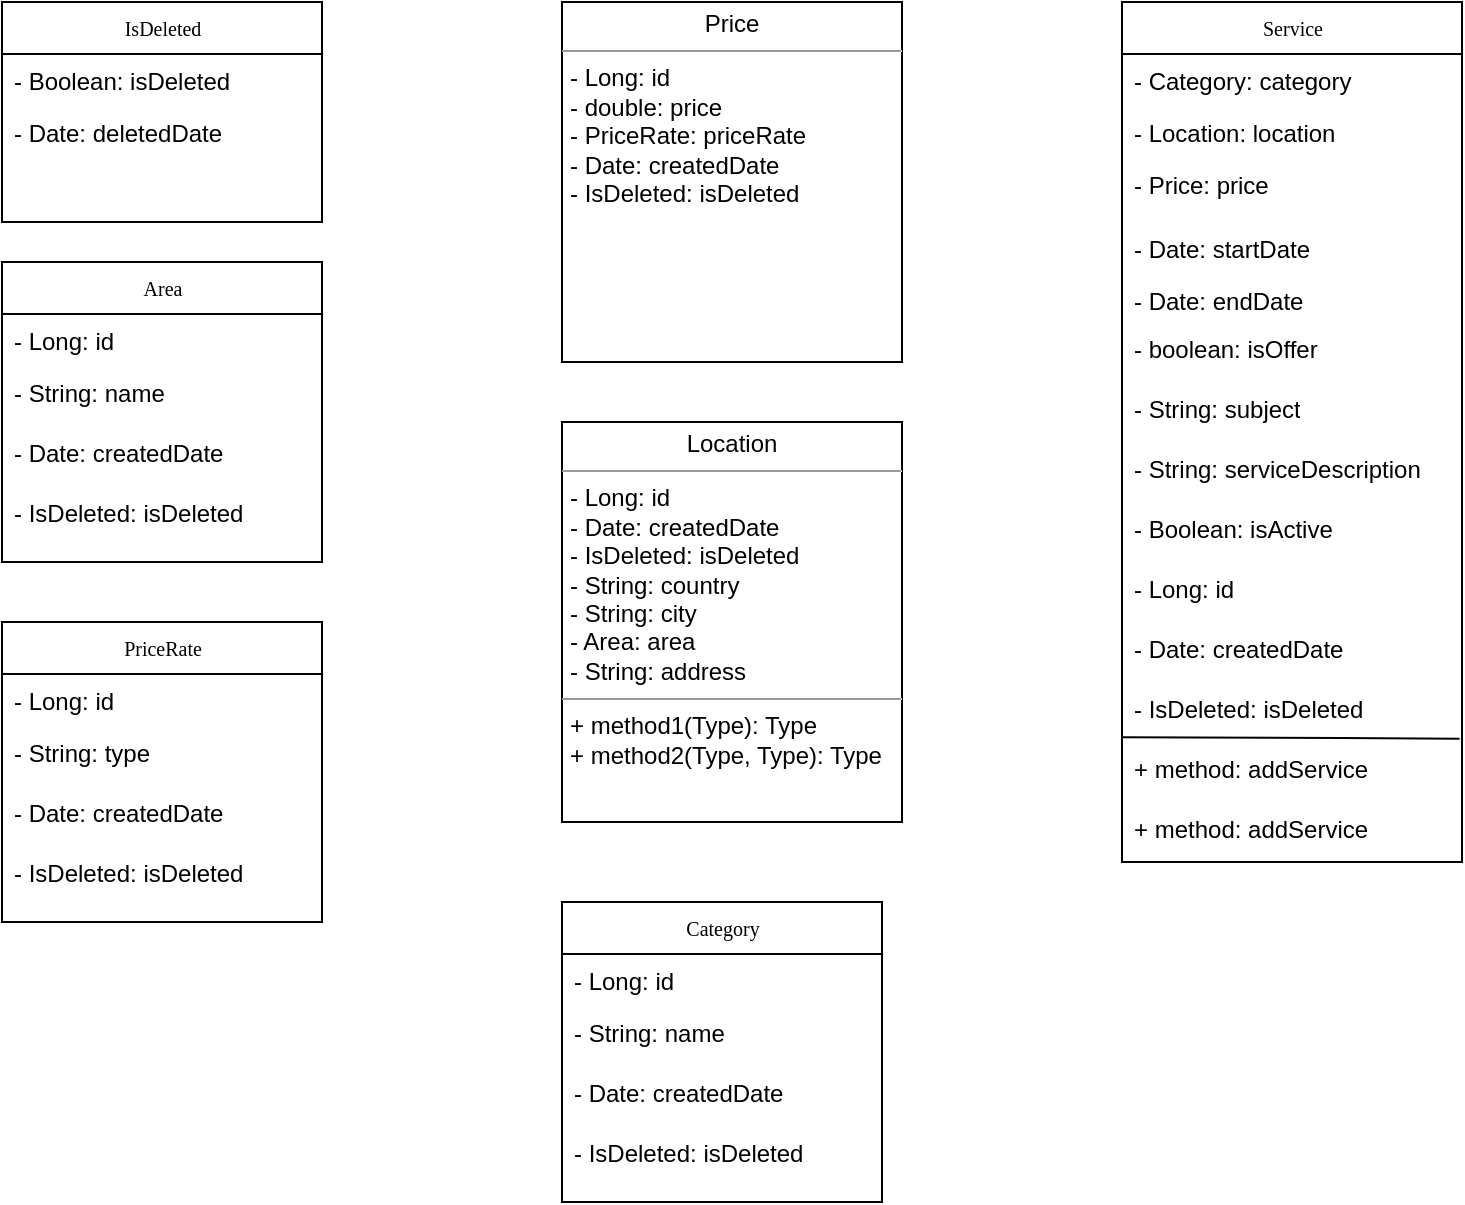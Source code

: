 <mxfile version="12.8.1" type="github">
  <diagram name="Page-1" id="c4acf3e9-155e-7222-9cf6-157b1a14988f">
    <mxGraphModel dx="1888" dy="548" grid="1" gridSize="10" guides="1" tooltips="1" connect="1" arrows="1" fold="1" page="1" pageScale="1" pageWidth="850" pageHeight="1100" background="#ffffff" math="0" shadow="0">
      <root>
        <mxCell id="0" />
        <mxCell id="1" parent="0" />
        <mxCell id="17acba5748e5396b-20" value="Category" style="swimlane;html=1;fontStyle=0;childLayout=stackLayout;horizontal=1;startSize=26;fillColor=none;horizontalStack=0;resizeParent=1;resizeLast=0;collapsible=1;marginBottom=0;swimlaneFillColor=#ffffff;rounded=0;shadow=0;comic=0;labelBackgroundColor=none;strokeWidth=1;fontFamily=Verdana;fontSize=10;align=center;" parent="1" vertex="1">
          <mxGeometry x="-560" y="450" width="160" height="150" as="geometry" />
        </mxCell>
        <mxCell id="17acba5748e5396b-21" value="- Long: id" style="text;html=1;strokeColor=none;fillColor=none;align=left;verticalAlign=top;spacingLeft=4;spacingRight=4;whiteSpace=wrap;overflow=hidden;rotatable=0;points=[[0,0.5],[1,0.5]];portConstraint=eastwest;" parent="17acba5748e5396b-20" vertex="1">
          <mxGeometry y="26" width="160" height="26" as="geometry" />
        </mxCell>
        <mxCell id="DxIsQP9263FxMT1ZJkQR-26" value="- String: name" style="text;html=1;strokeColor=none;fillColor=none;align=left;verticalAlign=top;spacingLeft=4;spacingRight=4;whiteSpace=wrap;overflow=hidden;rotatable=0;points=[[0,0.5],[1,0.5]];portConstraint=eastwest;" parent="17acba5748e5396b-20" vertex="1">
          <mxGeometry y="52" width="160" height="30" as="geometry" />
        </mxCell>
        <mxCell id="DxIsQP9263FxMT1ZJkQR-30" value="- Date: createdDate" style="text;html=1;strokeColor=none;fillColor=none;align=left;verticalAlign=top;spacingLeft=4;spacingRight=4;whiteSpace=wrap;overflow=hidden;rotatable=0;points=[[0,0.5],[1,0.5]];portConstraint=eastwest;" parent="17acba5748e5396b-20" vertex="1">
          <mxGeometry y="82" width="160" height="30" as="geometry" />
        </mxCell>
        <mxCell id="DxIsQP9263FxMT1ZJkQR-24" value="- IsDeleted: isDeleted" style="text;html=1;strokeColor=none;fillColor=none;align=left;verticalAlign=top;spacingLeft=4;spacingRight=4;whiteSpace=wrap;overflow=hidden;rotatable=0;points=[[0,0.5],[1,0.5]];portConstraint=eastwest;" parent="17acba5748e5396b-20" vertex="1">
          <mxGeometry y="112" width="160" height="30" as="geometry" />
        </mxCell>
        <mxCell id="17acba5748e5396b-30" value="Service" style="swimlane;html=1;fontStyle=0;childLayout=stackLayout;horizontal=1;startSize=26;fillColor=none;horizontalStack=0;resizeParent=1;resizeLast=0;collapsible=1;marginBottom=0;swimlaneFillColor=#ffffff;rounded=0;shadow=0;comic=0;labelBackgroundColor=none;strokeWidth=1;fontFamily=Verdana;fontSize=10;align=center;" parent="1" vertex="1">
          <mxGeometry x="-280" width="170" height="430" as="geometry" />
        </mxCell>
        <mxCell id="17acba5748e5396b-31" value="- Category: category" style="text;html=1;strokeColor=none;fillColor=none;align=left;verticalAlign=top;spacingLeft=4;spacingRight=4;whiteSpace=wrap;overflow=hidden;rotatable=0;points=[[0,0.5],[1,0.5]];portConstraint=eastwest;" parent="17acba5748e5396b-30" vertex="1">
          <mxGeometry y="26" width="170" height="26" as="geometry" />
        </mxCell>
        <mxCell id="17acba5748e5396b-32" value="- Location: location" style="text;html=1;strokeColor=none;fillColor=none;align=left;verticalAlign=top;spacingLeft=4;spacingRight=4;whiteSpace=wrap;overflow=hidden;rotatable=0;points=[[0,0.5],[1,0.5]];portConstraint=eastwest;" parent="17acba5748e5396b-30" vertex="1">
          <mxGeometry y="52" width="170" height="26" as="geometry" />
        </mxCell>
        <mxCell id="17acba5748e5396b-33" value="- Price: price" style="text;html=1;strokeColor=none;fillColor=none;align=left;verticalAlign=top;spacingLeft=4;spacingRight=4;whiteSpace=wrap;overflow=hidden;rotatable=0;points=[[0,0.5],[1,0.5]];portConstraint=eastwest;" parent="17acba5748e5396b-30" vertex="1">
          <mxGeometry y="78" width="170" height="32" as="geometry" />
        </mxCell>
        <mxCell id="zWuEhCJksEVTQqrsZCxa-1" value="- Date: startDate" style="text;html=1;strokeColor=none;fillColor=none;align=left;verticalAlign=top;spacingLeft=4;spacingRight=4;whiteSpace=wrap;overflow=hidden;rotatable=0;points=[[0,0.5],[1,0.5]];portConstraint=eastwest;" parent="17acba5748e5396b-30" vertex="1">
          <mxGeometry y="110" width="170" height="26" as="geometry" />
        </mxCell>
        <mxCell id="zWuEhCJksEVTQqrsZCxa-2" value="- Date: endDate" style="text;html=1;strokeColor=none;fillColor=none;align=left;verticalAlign=top;spacingLeft=4;spacingRight=4;whiteSpace=wrap;overflow=hidden;rotatable=0;points=[[0,0.5],[1,0.5]];portConstraint=eastwest;" parent="17acba5748e5396b-30" vertex="1">
          <mxGeometry y="136" width="170" height="24" as="geometry" />
        </mxCell>
        <mxCell id="zWuEhCJksEVTQqrsZCxa-3" value="- boolean: isOffer" style="text;html=1;strokeColor=none;fillColor=none;align=left;verticalAlign=top;spacingLeft=4;spacingRight=4;whiteSpace=wrap;overflow=hidden;rotatable=0;points=[[0,0.5],[1,0.5]];portConstraint=eastwest;" parent="17acba5748e5396b-30" vertex="1">
          <mxGeometry y="160" width="170" height="30" as="geometry" />
        </mxCell>
        <mxCell id="zWuEhCJksEVTQqrsZCxa-5" value="- String: subject" style="text;html=1;strokeColor=none;fillColor=none;align=left;verticalAlign=top;spacingLeft=4;spacingRight=4;whiteSpace=wrap;overflow=hidden;rotatable=0;points=[[0,0.5],[1,0.5]];portConstraint=eastwest;" parent="17acba5748e5396b-30" vertex="1">
          <mxGeometry y="190" width="170" height="30" as="geometry" />
        </mxCell>
        <mxCell id="zWuEhCJksEVTQqrsZCxa-6" value="- String: serviceDescription" style="text;html=1;strokeColor=none;fillColor=none;align=left;verticalAlign=top;spacingLeft=4;spacingRight=4;whiteSpace=wrap;overflow=hidden;rotatable=0;points=[[0,0.5],[1,0.5]];portConstraint=eastwest;" parent="17acba5748e5396b-30" vertex="1">
          <mxGeometry y="220" width="170" height="30" as="geometry" />
        </mxCell>
        <mxCell id="zWuEhCJksEVTQqrsZCxa-8" value="- Boolean: isActive" style="text;html=1;strokeColor=none;fillColor=none;align=left;verticalAlign=top;spacingLeft=4;spacingRight=4;whiteSpace=wrap;overflow=hidden;rotatable=0;points=[[0,0.5],[1,0.5]];portConstraint=eastwest;" parent="17acba5748e5396b-30" vertex="1">
          <mxGeometry y="250" width="170" height="30" as="geometry" />
        </mxCell>
        <mxCell id="zWuEhCJksEVTQqrsZCxa-9" value="- Long: id" style="text;html=1;strokeColor=none;fillColor=none;align=left;verticalAlign=top;spacingLeft=4;spacingRight=4;whiteSpace=wrap;overflow=hidden;rotatable=0;points=[[0,0.5],[1,0.5]];portConstraint=eastwest;" parent="17acba5748e5396b-30" vertex="1">
          <mxGeometry y="280" width="170" height="30" as="geometry" />
        </mxCell>
        <mxCell id="zWuEhCJksEVTQqrsZCxa-10" value="- Date: createdDate" style="text;html=1;strokeColor=none;fillColor=none;align=left;verticalAlign=top;spacingLeft=4;spacingRight=4;whiteSpace=wrap;overflow=hidden;rotatable=0;points=[[0,0.5],[1,0.5]];portConstraint=eastwest;" parent="17acba5748e5396b-30" vertex="1">
          <mxGeometry y="310" width="170" height="30" as="geometry" />
        </mxCell>
        <mxCell id="DxIsQP9263FxMT1ZJkQR-3" value="" style="endArrow=none;html=1;exitX=0;exitY=1.02;exitDx=0;exitDy=0;exitPerimeter=0;entryX=0.993;entryY=1.047;entryDx=0;entryDy=0;entryPerimeter=0;" parent="17acba5748e5396b-30" edge="1">
          <mxGeometry width="50" height="50" relative="1" as="geometry">
            <mxPoint y="367.6" as="sourcePoint" />
            <mxPoint x="168.81" y="368.41" as="targetPoint" />
            <Array as="points">
              <mxPoint x="120" y="368" />
            </Array>
          </mxGeometry>
        </mxCell>
        <mxCell id="DxIsQP9263FxMT1ZJkQR-5" value="- IsDeleted: isDeleted" style="text;html=1;strokeColor=none;fillColor=none;align=left;verticalAlign=top;spacingLeft=4;spacingRight=4;whiteSpace=wrap;overflow=hidden;rotatable=0;points=[[0,0.5],[1,0.5]];portConstraint=eastwest;" parent="17acba5748e5396b-30" vertex="1">
          <mxGeometry y="340" width="170" height="30" as="geometry" />
        </mxCell>
        <mxCell id="DxIsQP9263FxMT1ZJkQR-4" value="+ method: addService" style="text;html=1;strokeColor=none;fillColor=none;align=left;verticalAlign=top;spacingLeft=4;spacingRight=4;whiteSpace=wrap;overflow=hidden;rotatable=0;points=[[0,0.5],[1,0.5]];portConstraint=eastwest;" parent="17acba5748e5396b-30" vertex="1">
          <mxGeometry y="370" width="170" height="30" as="geometry" />
        </mxCell>
        <mxCell id="DxIsQP9263FxMT1ZJkQR-7" value="+ method: addService" style="text;html=1;strokeColor=none;fillColor=none;align=left;verticalAlign=top;spacingLeft=4;spacingRight=4;whiteSpace=wrap;overflow=hidden;rotatable=0;points=[[0,0.5],[1,0.5]];portConstraint=eastwest;" parent="17acba5748e5396b-30" vertex="1">
          <mxGeometry y="400" width="170" height="30" as="geometry" />
        </mxCell>
        <mxCell id="5d2195bd80daf111-10" value="&lt;p style=&quot;margin: 0px ; margin-top: 4px ; text-align: center&quot;&gt;Location&lt;/p&gt;&lt;hr size=&quot;1&quot;&gt;&lt;p style=&quot;margin: 0px ; margin-left: 4px&quot;&gt;- Long: id&lt;br&gt;- Date: createdDate&lt;/p&gt;&lt;p style=&quot;margin: 0px ; margin-left: 4px&quot;&gt;- IsDeleted: isDeleted&lt;/p&gt;&lt;p style=&quot;margin: 0px ; margin-left: 4px&quot;&gt;- String: country&lt;/p&gt;&lt;p style=&quot;margin: 0px ; margin-left: 4px&quot;&gt;- String: city&lt;/p&gt;&lt;p style=&quot;margin: 0px ; margin-left: 4px&quot;&gt;- Area: area&lt;/p&gt;&lt;p style=&quot;margin: 0px ; margin-left: 4px&quot;&gt;- String: address&lt;/p&gt;&lt;hr size=&quot;1&quot;&gt;&lt;p style=&quot;margin: 0px ; margin-left: 4px&quot;&gt;+ method1(Type): Type&lt;br&gt;+ method2(Type, Type): Type&lt;/p&gt;" style="verticalAlign=top;align=left;overflow=fill;fontSize=12;fontFamily=Helvetica;html=1;rounded=0;shadow=0;comic=0;labelBackgroundColor=none;strokeWidth=1" parent="1" vertex="1">
          <mxGeometry x="-560" y="210" width="170" height="200" as="geometry" />
        </mxCell>
        <mxCell id="5d2195bd80daf111-15" value="&lt;p style=&quot;margin: 0px ; margin-top: 4px ; text-align: center&quot;&gt;Price&lt;/p&gt;&lt;hr size=&quot;1&quot;&gt;&lt;p style=&quot;margin: 0px ; margin-left: 4px&quot;&gt;- Long: id&lt;br&gt;- double: price&lt;/p&gt;&lt;p style=&quot;margin: 0px ; margin-left: 4px&quot;&gt;- PriceRate: priceRate&lt;/p&gt;&lt;p style=&quot;margin: 0px ; margin-left: 4px&quot;&gt;- Date: createdDate&lt;/p&gt;&lt;p style=&quot;margin: 0px ; margin-left: 4px&quot;&gt;- IsDeleted: isDeleted&lt;/p&gt;" style="verticalAlign=top;align=left;overflow=fill;fontSize=12;fontFamily=Helvetica;html=1;rounded=0;shadow=0;comic=0;labelBackgroundColor=none;strokeWidth=1" parent="1" vertex="1">
          <mxGeometry x="-560" width="170" height="180" as="geometry" />
        </mxCell>
        <mxCell id="DxIsQP9263FxMT1ZJkQR-27" value="IsDeleted" style="swimlane;html=1;fontStyle=0;childLayout=stackLayout;horizontal=1;startSize=26;fillColor=none;horizontalStack=0;resizeParent=1;resizeLast=0;collapsible=1;marginBottom=0;swimlaneFillColor=#ffffff;rounded=0;shadow=0;comic=0;labelBackgroundColor=none;strokeWidth=1;fontFamily=Verdana;fontSize=10;align=center;" parent="1" vertex="1">
          <mxGeometry x="-840" width="160" height="110" as="geometry" />
        </mxCell>
        <mxCell id="DxIsQP9263FxMT1ZJkQR-28" value="- Boolean: isDeleted" style="text;html=1;strokeColor=none;fillColor=none;align=left;verticalAlign=top;spacingLeft=4;spacingRight=4;whiteSpace=wrap;overflow=hidden;rotatable=0;points=[[0,0.5],[1,0.5]];portConstraint=eastwest;" parent="DxIsQP9263FxMT1ZJkQR-27" vertex="1">
          <mxGeometry y="26" width="160" height="26" as="geometry" />
        </mxCell>
        <mxCell id="DxIsQP9263FxMT1ZJkQR-29" value="- Date: deletedDate" style="text;html=1;strokeColor=none;fillColor=none;align=left;verticalAlign=top;spacingLeft=4;spacingRight=4;whiteSpace=wrap;overflow=hidden;rotatable=0;points=[[0,0.5],[1,0.5]];portConstraint=eastwest;" parent="DxIsQP9263FxMT1ZJkQR-27" vertex="1">
          <mxGeometry y="52" width="160" height="26" as="geometry" />
        </mxCell>
        <mxCell id="ztwFjhEFwHQVpPUq619F-1" value="Area" style="swimlane;html=1;fontStyle=0;childLayout=stackLayout;horizontal=1;startSize=26;fillColor=none;horizontalStack=0;resizeParent=1;resizeLast=0;collapsible=1;marginBottom=0;swimlaneFillColor=#ffffff;rounded=0;shadow=0;comic=0;labelBackgroundColor=none;strokeWidth=1;fontFamily=Verdana;fontSize=10;align=center;" vertex="1" parent="1">
          <mxGeometry x="-840" y="130" width="160" height="150" as="geometry" />
        </mxCell>
        <mxCell id="ztwFjhEFwHQVpPUq619F-2" value="- Long: id" style="text;html=1;strokeColor=none;fillColor=none;align=left;verticalAlign=top;spacingLeft=4;spacingRight=4;whiteSpace=wrap;overflow=hidden;rotatable=0;points=[[0,0.5],[1,0.5]];portConstraint=eastwest;" vertex="1" parent="ztwFjhEFwHQVpPUq619F-1">
          <mxGeometry y="26" width="160" height="26" as="geometry" />
        </mxCell>
        <mxCell id="ztwFjhEFwHQVpPUq619F-3" value="- String: name" style="text;html=1;strokeColor=none;fillColor=none;align=left;verticalAlign=top;spacingLeft=4;spacingRight=4;whiteSpace=wrap;overflow=hidden;rotatable=0;points=[[0,0.5],[1,0.5]];portConstraint=eastwest;" vertex="1" parent="ztwFjhEFwHQVpPUq619F-1">
          <mxGeometry y="52" width="160" height="30" as="geometry" />
        </mxCell>
        <mxCell id="ztwFjhEFwHQVpPUq619F-4" value="- Date: createdDate" style="text;html=1;strokeColor=none;fillColor=none;align=left;verticalAlign=top;spacingLeft=4;spacingRight=4;whiteSpace=wrap;overflow=hidden;rotatable=0;points=[[0,0.5],[1,0.5]];portConstraint=eastwest;" vertex="1" parent="ztwFjhEFwHQVpPUq619F-1">
          <mxGeometry y="82" width="160" height="30" as="geometry" />
        </mxCell>
        <mxCell id="ztwFjhEFwHQVpPUq619F-5" value="- IsDeleted: isDeleted" style="text;html=1;strokeColor=none;fillColor=none;align=left;verticalAlign=top;spacingLeft=4;spacingRight=4;whiteSpace=wrap;overflow=hidden;rotatable=0;points=[[0,0.5],[1,0.5]];portConstraint=eastwest;" vertex="1" parent="ztwFjhEFwHQVpPUq619F-1">
          <mxGeometry y="112" width="160" height="30" as="geometry" />
        </mxCell>
        <mxCell id="ztwFjhEFwHQVpPUq619F-6" value="PriceRate" style="swimlane;html=1;fontStyle=0;childLayout=stackLayout;horizontal=1;startSize=26;fillColor=none;horizontalStack=0;resizeParent=1;resizeLast=0;collapsible=1;marginBottom=0;swimlaneFillColor=#ffffff;rounded=0;shadow=0;comic=0;labelBackgroundColor=none;strokeWidth=1;fontFamily=Verdana;fontSize=10;align=center;" vertex="1" parent="1">
          <mxGeometry x="-840" y="310" width="160" height="150" as="geometry" />
        </mxCell>
        <mxCell id="ztwFjhEFwHQVpPUq619F-7" value="- Long: id" style="text;html=1;strokeColor=none;fillColor=none;align=left;verticalAlign=top;spacingLeft=4;spacingRight=4;whiteSpace=wrap;overflow=hidden;rotatable=0;points=[[0,0.5],[1,0.5]];portConstraint=eastwest;" vertex="1" parent="ztwFjhEFwHQVpPUq619F-6">
          <mxGeometry y="26" width="160" height="26" as="geometry" />
        </mxCell>
        <mxCell id="ztwFjhEFwHQVpPUq619F-8" value="- String: type" style="text;html=1;strokeColor=none;fillColor=none;align=left;verticalAlign=top;spacingLeft=4;spacingRight=4;whiteSpace=wrap;overflow=hidden;rotatable=0;points=[[0,0.5],[1,0.5]];portConstraint=eastwest;" vertex="1" parent="ztwFjhEFwHQVpPUq619F-6">
          <mxGeometry y="52" width="160" height="30" as="geometry" />
        </mxCell>
        <mxCell id="ztwFjhEFwHQVpPUq619F-11" value="- Date: createdDate" style="text;html=1;strokeColor=none;fillColor=none;align=left;verticalAlign=top;spacingLeft=4;spacingRight=4;whiteSpace=wrap;overflow=hidden;rotatable=0;points=[[0,0.5],[1,0.5]];portConstraint=eastwest;" vertex="1" parent="ztwFjhEFwHQVpPUq619F-6">
          <mxGeometry y="82" width="160" height="30" as="geometry" />
        </mxCell>
        <mxCell id="ztwFjhEFwHQVpPUq619F-10" value="- IsDeleted: isDeleted" style="text;html=1;strokeColor=none;fillColor=none;align=left;verticalAlign=top;spacingLeft=4;spacingRight=4;whiteSpace=wrap;overflow=hidden;rotatable=0;points=[[0,0.5],[1,0.5]];portConstraint=eastwest;" vertex="1" parent="ztwFjhEFwHQVpPUq619F-6">
          <mxGeometry y="112" width="160" height="30" as="geometry" />
        </mxCell>
      </root>
    </mxGraphModel>
  </diagram>
</mxfile>
